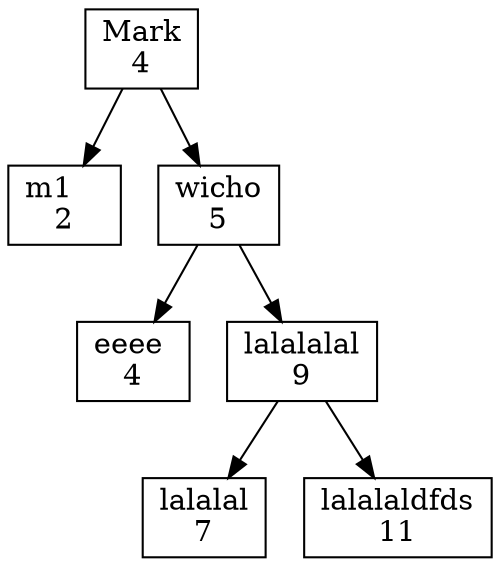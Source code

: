 digraph grafica{
rankdir=TB;node [shape = record, style=filled, fillcolor=white];
nodo1[ label ="Mark\l4"];
nodo4 [ label ="m1\l2"];
nodo1->nodo4
nodo2[ label ="wicho\l5"];
nodo7 [ label ="eeee\l4"];
nodo2->nodo7
nodo3[ label ="lalalalal\l9"];
nodo5 [ label ="lalalal\l7"];
nodo3->nodo5
nodo6 [ label ="lalalaldfds\l11"];
nodo3->nodo6
nodo2->nodo3
nodo1->nodo2
}